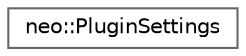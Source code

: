 digraph "Graphical Class Hierarchy"
{
 // LATEX_PDF_SIZE
  bgcolor="transparent";
  edge [fontname=Helvetica,fontsize=10,labelfontname=Helvetica,labelfontsize=10];
  node [fontname=Helvetica,fontsize=10,shape=box,height=0.2,width=0.4];
  rankdir="LR";
  Node0 [id="Node000000",label="neo::PluginSettings",height=0.2,width=0.4,color="grey40", fillcolor="white", style="filled",URL="$structneo_1_1_plugin_settings.html",tooltip="Plugin configuration settings."];
}
